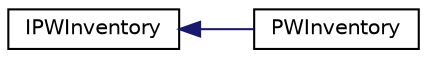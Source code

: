 digraph "Graphical Class Hierarchy"
{
 // LATEX_PDF_SIZE
  edge [fontname="Helvetica",fontsize="10",labelfontname="Helvetica",labelfontsize="10"];
  node [fontname="Helvetica",fontsize="10",shape=record];
  rankdir="LR";
  Node0 [label="IPWInventory",height=0.2,width=0.4,color="black", fillcolor="white", style="filled",URL="$classIPWInventory.html",tooltip=" "];
  Node0 -> Node1 [dir="back",color="midnightblue",fontsize="10",style="solid",fontname="Helvetica"];
  Node1 [label="PWInventory",height=0.2,width=0.4,color="black", fillcolor="white", style="filled",URL="$classPWInventory.html",tooltip=" "];
}
